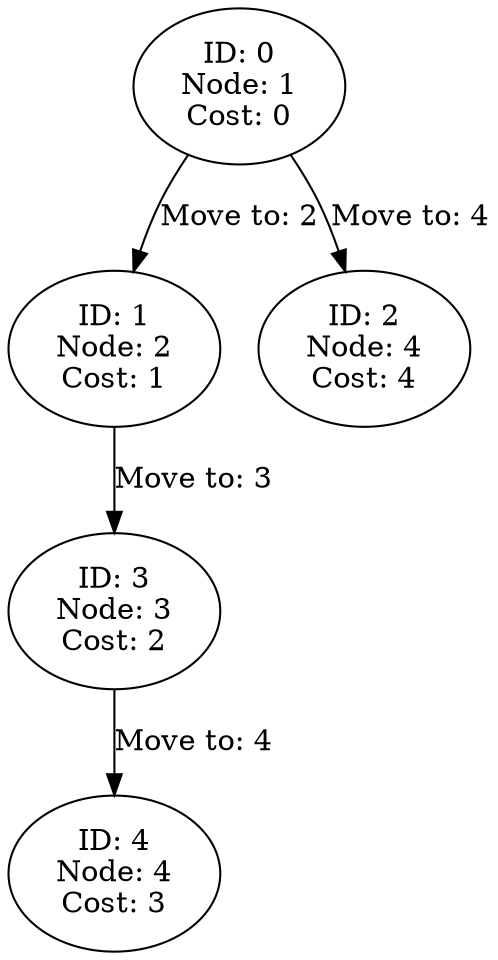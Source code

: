 digraph G {
spline=line;
"ID: 0
Node: 1
Cost: 0" -> "ID: 1
Node: 2
Cost: 1" [label="Move to: 2"];
"ID: 0
Node: 1
Cost: 0" -> "ID: 2
Node: 4
Cost: 4" [label="Move to: 4"];
"ID: 1
Node: 2
Cost: 1" -> "ID: 3
Node: 3
Cost: 2" [label="Move to: 3"];
"ID: 3
Node: 3
Cost: 2" -> "ID: 4
Node: 4
Cost: 3" [label="Move to: 4"];
}